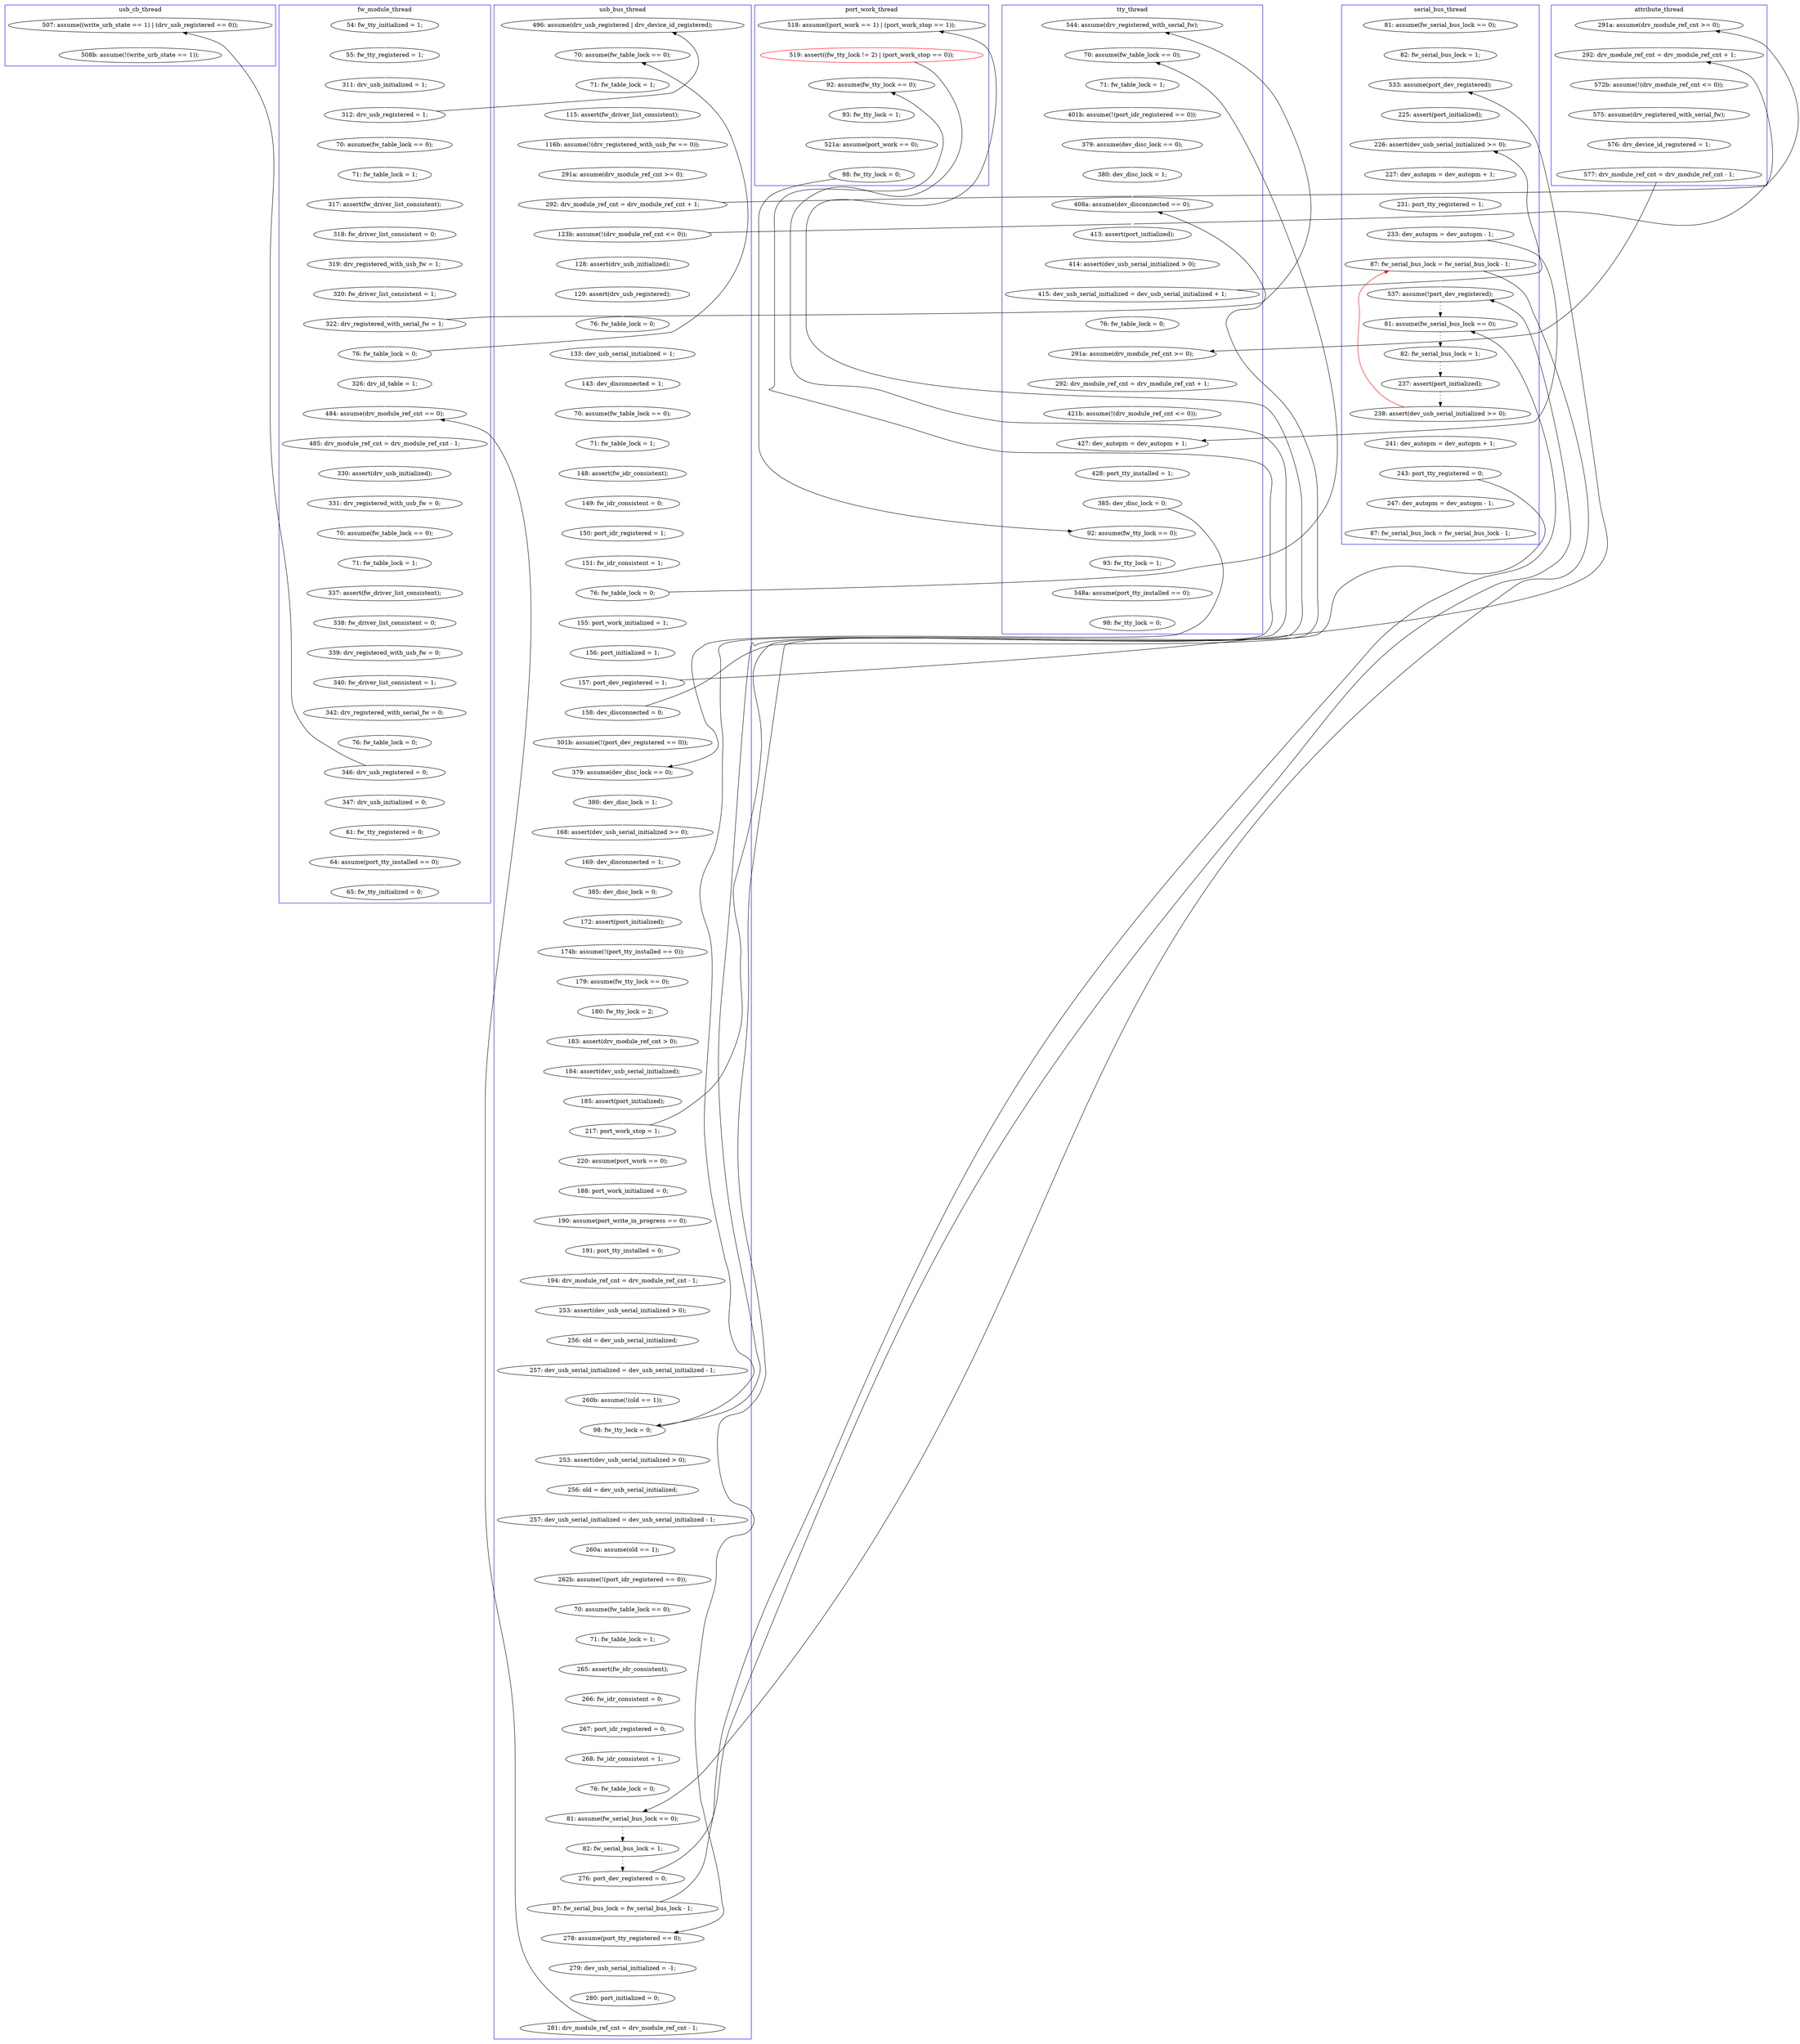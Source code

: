 digraph Counterexample {
	165 -> 167 [color = black, style = solid, constraint = false]
	76 -> 110 [color = black, style = solid, constraint = false]
	99 -> 100 [color = white, style = solid]
	296 -> 297 [color = black, style = solid, constraint = false]
	141 -> 156 [color = black, style = solid, constraint = false]
	131 -> 132 [color = black, style = solid, constraint = false]
	76 -> 77 [color = white, style = solid]
	220 -> 232 [color = white, style = solid]
	122 -> 132 [color = white, style = solid]
	231 -> 242 [color = white, style = solid]
	53 -> 55 [color = white, style = solid]
	167 -> 168 [color = white, style = solid]
	115 -> 117 [color = white, style = solid]
	345 -> 346 [color = white, style = solid]
	354 -> 356 [color = white, style = solid]
	265 -> 266 [color = white, style = solid]
	194 -> 254 [color = white, style = solid]
	165 -> 171 [color = white, style = solid]
	228 -> 229 [color = white, style = solid]
	216 -> 217 [color = white, style = solid]
	61 -> 159 [color = white, style = solid]
	304 -> 308 [color = black, style = dotted]
	269 -> 271 [color = white, style = solid]
	309 -> 310 [color = white, style = solid]
	297 -> 303 [color = black, style = dotted]
	333 -> 334 [color = white, style = solid]
	222 -> 223 [color = white, style = solid]
	142 -> 164 [color = white, style = solid]
	117 -> 177 [color = black, style = solid, constraint = false]
	61 -> 63 [color = black, style = solid, constraint = false]
	118 -> 121 [color = white, style = solid]
	44 -> 48 [color = white, style = solid]
	208 -> 209 [color = white, style = solid]
	337 -> 338 [color = white, style = solid]
	113 -> 114 [color = white, style = solid]
	137 -> 139 [color = white, style = solid]
	274 -> 275 [color = white, style = solid]
	72 -> 73 [color = white, style = solid]
	140 -> 142 [color = black, style = solid, constraint = false]
	301 -> 303 [color = black, style = solid, constraint = false]
	346 -> 347 [color = white, style = solid]
	49 -> 51 [color = white, style = solid]
	267 -> 269 [color = white, style = solid]
	73 -> 76 [color = white, style = solid]
	350 -> 353 [color = white, style = solid]
	301 -> 321 [color = white, style = solid]
	250 -> 253 [color = white, style = solid]
	171 -> 177 [color = white, style = solid]
	52 -> 53 [color = white, style = solid]
	209 -> 210 [color = white, style = solid]
	159 -> 329 [color = white, style = solid]
	184 -> 200 [color = white, style = solid]
	168 -> 183 [color = white, style = solid]
	177 -> 178 [color = white, style = solid]
	254 -> 255 [color = white, style = solid]
	200 -> 292 [color = black, style = solid, constraint = false]
	57 -> 122 [color = black, style = solid, constraint = false]
	308 -> 309 [color = black, style = dotted]
	253 -> 254 [color = black, style = solid, constraint = false]
	196 -> 199 [color = white, style = solid]
	121 -> 123 [color = white, style = solid]
	55 -> 57 [color = white, style = solid]
	211 -> 212 [color = white, style = solid]
	51 -> 52 [color = white, style = solid]
	212 -> 213 [color = white, style = solid]
	353 -> 354 [color = black, style = solid, constraint = false]
	291 -> 328 [color = white, style = solid]
	277 -> 278 [color = white, style = solid]
	47 -> 63 [color = white, style = solid]
	140 -> 141 [color = white, style = solid]
	149 -> 150 [color = white, style = solid]
	164 -> 167 [color = white, style = solid]
	246 -> 247 [color = white, style = solid]
	123 -> 131 [color = white, style = solid]
	182 -> 189 [color = white, style = solid]
	64 -> 66 [color = white, style = solid]
	367 -> 368 [color = white, style = solid]
	48 -> 49 [color = white, style = solid]
	93 -> 104 [color = white, style = solid]
	139 -> 140 [color = white, style = solid]
	109 -> 110 [color = white, style = solid]
	223 -> 227 [color = white, style = solid]
	204 -> 206 [color = white, style = solid]
	334 -> 337 [color = white, style = solid]
	104 -> 105 [color = white, style = solid]
	133 -> 138 [color = white, style = solid]
	296 -> 301 [color = white, style = solid]
	66 -> 68 [color = white, style = solid]
	283 -> 292 [color = white, style = solid]
	216 -> 220 [color = black, style = solid, constraint = false]
	309 -> 200 [color = red, style = solid, constraint = false]
	206 -> 208 [color = white, style = solid]
	322 -> 323 [color = white, style = solid]
	344 -> 345 [color = white, style = solid]
	232 -> 242 [color = black, style = solid, constraint = false]
	194 -> 195 [color = black, style = solid, constraint = false]
	280 -> 283 [color = white, style = solid]
	271 -> 274 [color = white, style = solid]
	146 -> 195 [color = white, style = solid]
	37 -> 38 [color = white, style = solid]
	219 -> 221 [color = white, style = solid]
	242 -> 246 [color = black, style = solid, constraint = false]
	292 -> 293 [color = black, style = dotted]
	329 -> 330 [color = white, style = solid]
	63 -> 64 [color = white, style = solid]
	278 -> 279 [color = white, style = solid]
	201 -> 204 [color = white, style = solid]
	38 -> 42 [color = white, style = solid]
	247 -> 250 [color = white, style = solid]
	83 -> 93 [color = white, style = solid]
	114 -> 115 [color = white, style = solid]
	323 -> 327 [color = white, style = solid]
	81 -> 83 [color = white, style = solid]
	275 -> 277 [color = white, style = solid]
	195 -> 196 [color = white, style = solid]
	330 -> 333 [color = white, style = solid]
	199 -> 201 [color = white, style = solid]
	232 -> 246 [color = white, style = solid]
	338 -> 342 [color = white, style = solid]
	229 -> 231 [color = white, style = solid]
	293 -> 296 [color = black, style = dotted]
	266 -> 267 [color = white, style = solid]
	184 -> 189 [color = black, style = solid, constraint = false]
	321 -> 322 [color = white, style = solid]
	310 -> 311 [color = white, style = solid]
	217 -> 219 [color = white, style = solid]
	200 -> 297 [color = white, style = solid]
	255 -> 291 [color = white, style = solid]
	156 -> 157 [color = white, style = solid]
	311 -> 321 [color = black, style = solid, constraint = false]
	279 -> 280 [color = white, style = solid]
	353 -> 359 [color = white, style = solid]
	150 -> 156 [color = white, style = solid]
	116 -> 118 [color = white, style = solid]
	132 -> 133 [color = white, style = solid]
	44 -> 47 [color = black, style = solid, constraint = false]
	303 -> 304 [color = black, style = dotted]
	141 -> 146 [color = white, style = solid]
	100 -> 142 [color = white, style = solid]
	242 -> 265 [color = white, style = solid]
	68 -> 72 [color = white, style = solid]
	316 -> 320 [color = white, style = solid]
	157 -> 160 [color = white, style = solid]
	160 -> 165 [color = white, style = solid]
	178 -> 182 [color = white, style = solid]
	42 -> 44 [color = white, style = solid]
	189 -> 190 [color = white, style = solid]
	359 -> 365 [color = white, style = solid]
	138 -> 149 [color = white, style = solid]
	342 -> 344 [color = white, style = solid]
	311 -> 316 [color = white, style = solid]
	110 -> 113 [color = white, style = solid]
	78 -> 81 [color = white, style = solid]
	327 -> 329 [color = black, style = solid, constraint = false]
	365 -> 367 [color = white, style = solid]
	57 -> 61 [color = white, style = solid]
	105 -> 116 [color = white, style = solid]
	221 -> 222 [color = white, style = solid]
	131 -> 137 [color = white, style = solid]
	190 -> 194 [color = white, style = solid]
	183 -> 184 [color = white, style = solid]
	213 -> 216 [color = white, style = solid]
	77 -> 78 [color = white, style = solid]
	227 -> 228 [color = white, style = solid]
	210 -> 211 [color = white, style = solid]
	73 -> 109 [color = black, style = solid, constraint = false]
	347 -> 350 [color = white, style = solid]
	subgraph cluster6 {
		label = usb_cb_thread
		color = blue
		356  [label = "508b: assume(!(write_urb_state == 1));"]
		354  [label = "507: assume((write_urb_state == 1) | (drv_usb_registered == 0));"]
	}
	subgraph cluster5 {
		label = attribute_thread
		color = blue
		109  [label = "291a: assume(drv_module_ref_cnt >= 0);"]
		114  [label = "575: assume(drv_registered_with_serial_fw);"]
		115  [label = "576: drv_device_id_registered = 1;"]
		113  [label = "572b: assume(!(drv_module_ref_cnt <= 0));"]
		110  [label = "292: drv_module_ref_cnt = drv_module_ref_cnt + 1;"]
		117  [label = "577: drv_module_ref_cnt = drv_module_ref_cnt - 1;"]
	}
	subgraph cluster3 {
		label = serial_bus_thread
		color = blue
		167  [label = "226: assert(dev_usb_serial_initialized >= 0);"]
		142  [label = "533: assume(port_dev_registered);"]
		164  [label = "225: assert(port_initialized);"]
		304  [label = "82: fw_serial_bus_lock = 1;"]
		310  [label = "241: dev_autopm = dev_autopm + 1;"]
		320  [label = "87: fw_serial_bus_lock = fw_serial_bus_lock - 1;"]
		316  [label = "247: dev_autopm = dev_autopm - 1;"]
		303  [label = "81: assume(fw_serial_bus_lock == 0);"]
		297  [label = "537: assume(!port_dev_registered);"]
		99  [label = "81: assume(fw_serial_bus_lock == 0);"]
		309  [label = "238: assert(dev_usb_serial_initialized >= 0);"]
		168  [label = "227: dev_autopm = dev_autopm + 1;"]
		311  [label = "243: port_tty_registered = 0;"]
		308  [label = "237: assert(port_initialized);"]
		183  [label = "231: port_tty_registered = 1;"]
		184  [label = "233: dev_autopm = dev_autopm - 1;"]
		200  [label = "87: fw_serial_bus_lock = fw_serial_bus_lock - 1;"]
		100  [label = "82: fw_serial_bus_lock = 1;"]
	}
	subgraph cluster7 {
		label = port_work_thread
		color = blue
		220  [label = "518: assume((port_work == 1) | (port_work_stop == 1));"]
		253  [label = "98: fw_tty_lock = 0;"]
		250  [label = "521a: assume(port_work == 0);"]
		247  [label = "93: fw_tty_lock = 1;"]
		232  [label = "519: assert((fw_tty_lock != 2) | (port_work_stop == 0));", color = red]
		246  [label = "92: assume(fw_tty_lock == 0);"]
	}
	subgraph cluster4 {
		label = tty_thread
		color = blue
		171  [label = "76: fw_table_lock = 0;"]
		138  [label = "401b: assume(!(port_idr_registered == 0));"]
		254  [label = "92: assume(fw_tty_lock == 0);"]
		156  [label = "408a: assume(dev_disconnected == 0);"]
		150  [label = "380: dev_disc_lock = 1;"]
		160  [label = "414: assert(dev_usb_serial_initialized > 0);"]
		255  [label = "93: fw_tty_lock = 1;"]
		328  [label = "98: fw_tty_lock = 0;"]
		194  [label = "385: dev_disc_lock = 0;"]
		189  [label = "427: dev_autopm = dev_autopm + 1;"]
		178  [label = "292: drv_module_ref_cnt = drv_module_ref_cnt + 1;"]
		133  [label = "71: fw_table_lock = 1;"]
		122  [label = "544: assume(drv_registered_with_serial_fw);"]
		132  [label = "70: assume(fw_table_lock == 0);"]
		182  [label = "421b: assume(!(drv_module_ref_cnt <= 0));"]
		177  [label = "291a: assume(drv_module_ref_cnt >= 0);"]
		157  [label = "413: assert(port_initialized);"]
		165  [label = "415: dev_usb_serial_initialized = dev_usb_serial_initialized + 1;"]
		149  [label = "379: assume(dev_disc_lock == 0);"]
		190  [label = "428: port_tty_installed = 1;"]
		291  [label = "548a: assume(port_tty_installed == 0);"]
	}
	subgraph cluster1 {
		label = fw_module_thread
		color = blue
		338  [label = "71: fw_table_lock = 1;"]
		55  [label = "320: fw_driver_list_consistent = 1;"]
		49  [label = "71: fw_table_lock = 1;"]
		346  [label = "340: fw_driver_list_consistent = 1;"]
		37  [label = "54: fw_tty_initialized = 1;"]
		342  [label = "337: assert(fw_driver_list_consistent);"]
		350  [label = "76: fw_table_lock = 0;"]
		159  [label = "326: drv_id_table = 1;"]
		52  [label = "318: fw_driver_list_consistent = 0;"]
		365  [label = "61: fw_tty_registered = 0;"]
		57  [label = "322: drv_registered_with_serial_fw = 1;"]
		51  [label = "317: assert(fw_driver_list_consistent);"]
		334  [label = "331: drv_registered_with_usb_fw = 0;"]
		333  [label = "330: assert(drv_usb_initialized);"]
		353  [label = "346: drv_usb_registered = 0;"]
		38  [label = "55: fw_tty_registered = 1;"]
		48  [label = "70: assume(fw_table_lock == 0);"]
		329  [label = "484: assume(drv_module_ref_cnt == 0);"]
		359  [label = "347: drv_usb_initialized = 0;"]
		345  [label = "339: drv_registered_with_usb_fw = 0;"]
		61  [label = "76: fw_table_lock = 0;"]
		42  [label = "311: drv_usb_initialized = 1;"]
		44  [label = "312: drv_usb_registered = 1;"]
		337  [label = "70: assume(fw_table_lock == 0);"]
		53  [label = "319: drv_registered_with_usb_fw = 1;"]
		367  [label = "64: assume(port_tty_installed == 0);"]
		368  [label = "65: fw_tty_initialized = 0;"]
		330  [label = "485: drv_module_ref_cnt = drv_module_ref_cnt - 1;"]
		347  [label = "342: drv_registered_with_serial_fw = 0;"]
		344  [label = "338: fw_driver_list_consistent = 0;"]
	}
	subgraph cluster2 {
		label = usb_bus_thread
		color = blue
		213  [label = "185: assert(port_initialized);"]
		121  [label = "150: port_idr_registered = 1;"]
		81  [label = "76: fw_table_lock = 0;"]
		199  [label = "168: assert(dev_usb_serial_initialized >= 0);"]
		83  [label = "133: dev_usb_serial_initialized = 1;"]
		204  [label = "385: dev_disc_lock = 0;"]
		219  [label = "188: port_work_initialized = 0;"]
		221  [label = "190: assume(port_write_in_progress == 0);"]
		211  [label = "183: assert(drv_module_ref_cnt > 0);"]
		210  [label = "180: fw_tty_lock = 2;"]
		323  [label = "280: port_initialized = 0;"]
		104  [label = "70: assume(fw_table_lock == 0);"]
		267  [label = "257: dev_usb_serial_initialized = dev_usb_serial_initialized - 1;"]
		216  [label = "217: port_work_stop = 1;"]
		322  [label = "279: dev_usb_serial_initialized = -1;"]
		105  [label = "71: fw_table_lock = 1;"]
		208  [label = "174b: assume(!(port_tty_installed == 0));"]
		72  [label = "291a: assume(drv_module_ref_cnt >= 0);"]
		118  [label = "149: fw_idr_consistent = 0;"]
		66  [label = "115: assert(fw_driver_list_consistent);"]
		77  [label = "128: assert(drv_usb_initialized);"]
		321  [label = "278: assume(port_tty_registered == 0);"]
		301  [label = "87: fw_serial_bus_lock = fw_serial_bus_lock - 1;"]
		242  [label = "98: fw_tty_lock = 0;"]
		76  [label = "123b: assume(!(drv_module_ref_cnt <= 0));"]
		265  [label = "253: assert(dev_usb_serial_initialized > 0);"]
		279  [label = "267: port_idr_registered = 0;"]
		296  [label = "276: port_dev_registered = 0;"]
		277  [label = "265: assert(fw_idr_consistent);"]
		222  [label = "191: port_tty_installed = 0;"]
		73  [label = "292: drv_module_ref_cnt = drv_module_ref_cnt + 1;"]
		64  [label = "71: fw_table_lock = 1;"]
		93  [label = "143: dev_disconnected = 1;"]
		201  [label = "169: dev_disconnected = 1;"]
		139  [label = "156: port_initialized = 1;"]
		227  [label = "253: assert(dev_usb_serial_initialized > 0);"]
		327  [label = "281: drv_module_ref_cnt = drv_module_ref_cnt - 1;"]
		47  [label = "496: assume(drv_usb_registered | drv_device_id_registered);"]
		266  [label = "256: old = dev_usb_serial_initialized;"]
		141  [label = "158: dev_disconnected = 0;"]
		131  [label = "76: fw_table_lock = 0;"]
		229  [label = "257: dev_usb_serial_initialized = dev_usb_serial_initialized - 1;"]
		231  [label = "260b: assume(!(old == 1));"]
		146  [label = "501b: assume(!(port_dev_registered == 0));"]
		78  [label = "129: assert(drv_usb_registered);"]
		293  [label = "82: fw_serial_bus_lock = 1;"]
		274  [label = "70: assume(fw_table_lock == 0);"]
		283  [label = "76: fw_table_lock = 0;"]
		206  [label = "172: assert(port_initialized);"]
		123  [label = "151: fw_idr_consistent = 1;"]
		269  [label = "260a: assume(old == 1);"]
		275  [label = "71: fw_table_lock = 1;"]
		209  [label = "179: assume(fw_tty_lock == 0);"]
		212  [label = "184: assert(dev_usb_serial_initialized);"]
		137  [label = "155: port_work_initialized = 1;"]
		228  [label = "256: old = dev_usb_serial_initialized;"]
		223  [label = "194: drv_module_ref_cnt = drv_module_ref_cnt - 1;"]
		292  [label = "81: assume(fw_serial_bus_lock == 0);"]
		68  [label = "116b: assume(!(drv_registered_with_usb_fw == 0));"]
		116  [label = "148: assert(fw_idr_consistent);"]
		140  [label = "157: port_dev_registered = 1;"]
		195  [label = "379: assume(dev_disc_lock == 0);"]
		63  [label = "70: assume(fw_table_lock == 0);"]
		196  [label = "380: dev_disc_lock = 1;"]
		217  [label = "220: assume(port_work == 0);"]
		271  [label = "262b: assume(!(port_idr_registered == 0));"]
		280  [label = "268: fw_idr_consistent = 1;"]
		278  [label = "266: fw_idr_consistent = 0;"]
	}
}